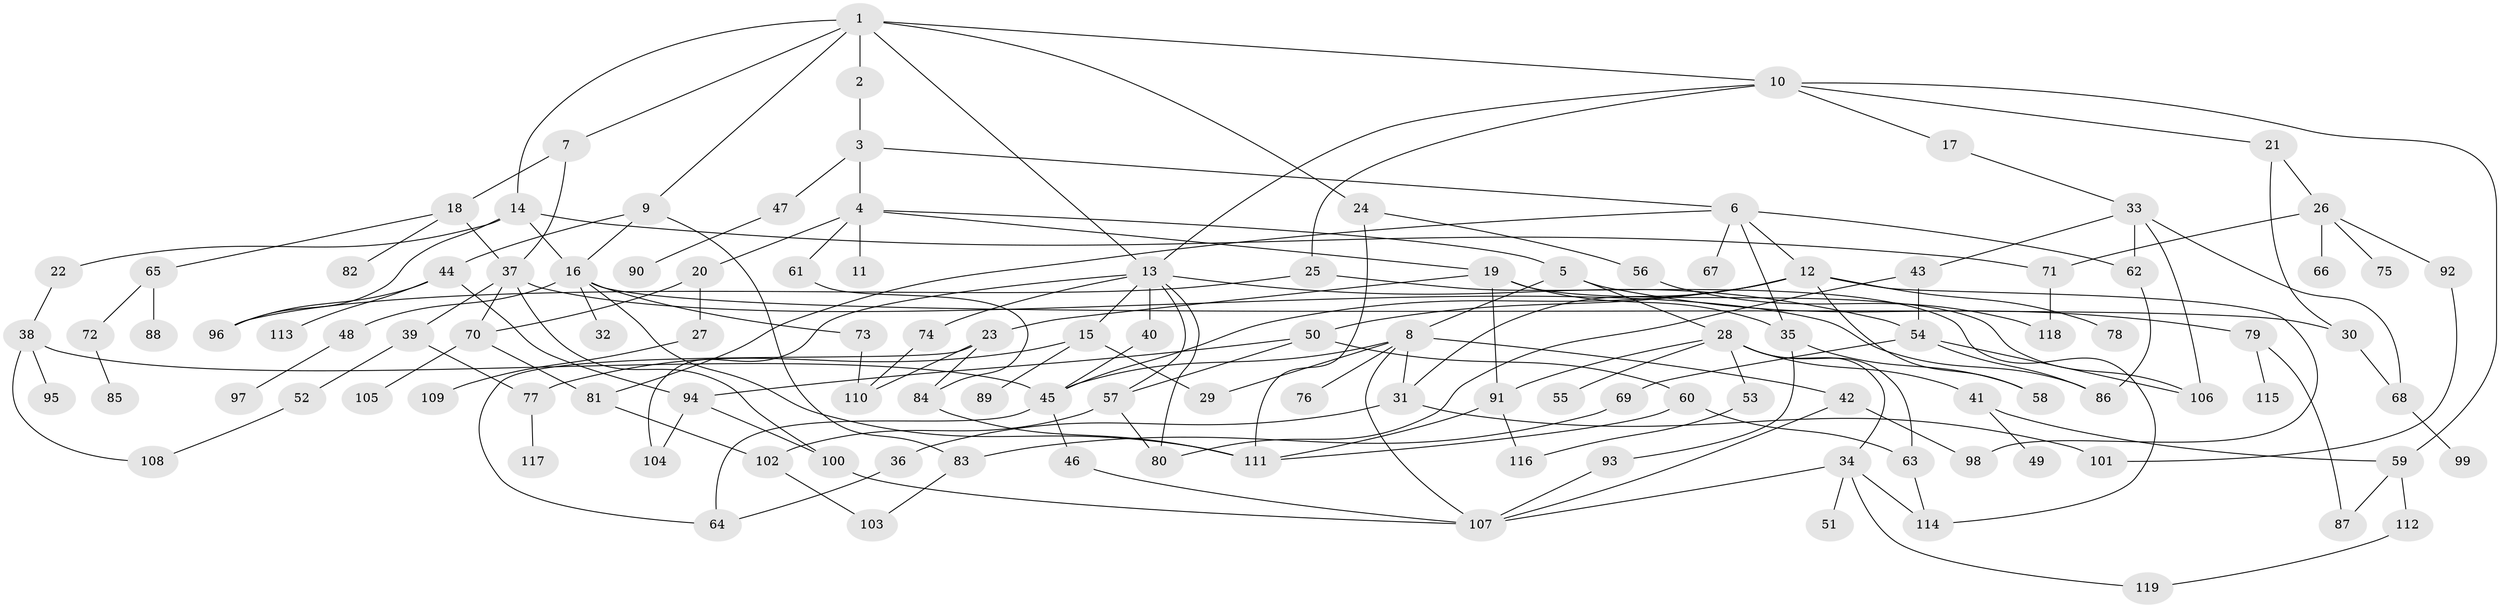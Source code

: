 // coarse degree distribution, {10: 0.01694915254237288, 4: 0.0847457627118644, 6: 0.06779661016949153, 8: 0.01694915254237288, 5: 0.0847457627118644, 11: 0.01694915254237288, 1: 0.2033898305084746, 7: 0.03389830508474576, 13: 0.01694915254237288, 9: 0.01694915254237288, 3: 0.23728813559322035, 2: 0.2033898305084746}
// Generated by graph-tools (version 1.1) at 2025/17/03/04/25 18:17:04]
// undirected, 119 vertices, 177 edges
graph export_dot {
graph [start="1"]
  node [color=gray90,style=filled];
  1;
  2;
  3;
  4;
  5;
  6;
  7;
  8;
  9;
  10;
  11;
  12;
  13;
  14;
  15;
  16;
  17;
  18;
  19;
  20;
  21;
  22;
  23;
  24;
  25;
  26;
  27;
  28;
  29;
  30;
  31;
  32;
  33;
  34;
  35;
  36;
  37;
  38;
  39;
  40;
  41;
  42;
  43;
  44;
  45;
  46;
  47;
  48;
  49;
  50;
  51;
  52;
  53;
  54;
  55;
  56;
  57;
  58;
  59;
  60;
  61;
  62;
  63;
  64;
  65;
  66;
  67;
  68;
  69;
  70;
  71;
  72;
  73;
  74;
  75;
  76;
  77;
  78;
  79;
  80;
  81;
  82;
  83;
  84;
  85;
  86;
  87;
  88;
  89;
  90;
  91;
  92;
  93;
  94;
  95;
  96;
  97;
  98;
  99;
  100;
  101;
  102;
  103;
  104;
  105;
  106;
  107;
  108;
  109;
  110;
  111;
  112;
  113;
  114;
  115;
  116;
  117;
  118;
  119;
  1 -- 2;
  1 -- 7;
  1 -- 9;
  1 -- 10;
  1 -- 14;
  1 -- 24;
  1 -- 13;
  2 -- 3;
  3 -- 4;
  3 -- 6;
  3 -- 47;
  4 -- 5;
  4 -- 11;
  4 -- 19;
  4 -- 20;
  4 -- 61;
  5 -- 8;
  5 -- 28;
  5 -- 79;
  6 -- 12;
  6 -- 62;
  6 -- 67;
  6 -- 81;
  6 -- 35;
  7 -- 18;
  7 -- 37;
  8 -- 29;
  8 -- 31;
  8 -- 42;
  8 -- 76;
  8 -- 107;
  8 -- 45;
  9 -- 44;
  9 -- 83;
  9 -- 16;
  10 -- 13;
  10 -- 17;
  10 -- 21;
  10 -- 25;
  10 -- 59;
  12 -- 45;
  12 -- 50;
  12 -- 78;
  12 -- 98;
  12 -- 58;
  12 -- 31;
  13 -- 15;
  13 -- 40;
  13 -- 57;
  13 -- 74;
  13 -- 104;
  13 -- 54;
  13 -- 80;
  14 -- 16;
  14 -- 22;
  14 -- 71;
  14 -- 96;
  15 -- 77;
  15 -- 89;
  15 -- 29;
  16 -- 32;
  16 -- 48;
  16 -- 73;
  16 -- 111;
  16 -- 30;
  17 -- 33;
  18 -- 37;
  18 -- 65;
  18 -- 82;
  19 -- 23;
  19 -- 35;
  19 -- 91;
  19 -- 106;
  20 -- 27;
  20 -- 70;
  21 -- 26;
  21 -- 30;
  22 -- 38;
  23 -- 64;
  23 -- 84;
  23 -- 110;
  24 -- 56;
  24 -- 111;
  25 -- 96;
  25 -- 114;
  26 -- 66;
  26 -- 71;
  26 -- 75;
  26 -- 92;
  27 -- 109;
  28 -- 34;
  28 -- 41;
  28 -- 53;
  28 -- 55;
  28 -- 91;
  28 -- 63;
  30 -- 68;
  31 -- 36;
  31 -- 101;
  33 -- 43;
  33 -- 106;
  33 -- 68;
  33 -- 62;
  34 -- 51;
  34 -- 107;
  34 -- 114;
  34 -- 119;
  35 -- 58;
  35 -- 93;
  36 -- 64;
  37 -- 39;
  37 -- 70;
  37 -- 100;
  37 -- 86;
  38 -- 95;
  38 -- 45;
  38 -- 108;
  39 -- 52;
  39 -- 77;
  40 -- 45;
  41 -- 49;
  41 -- 59;
  42 -- 107;
  42 -- 98;
  43 -- 54;
  43 -- 80;
  44 -- 94;
  44 -- 96;
  44 -- 113;
  45 -- 46;
  45 -- 64;
  46 -- 107;
  47 -- 90;
  48 -- 97;
  50 -- 60;
  50 -- 57;
  50 -- 94;
  52 -- 108;
  53 -- 116;
  54 -- 69;
  54 -- 86;
  54 -- 106;
  56 -- 118;
  57 -- 80;
  57 -- 102;
  59 -- 87;
  59 -- 112;
  60 -- 63;
  60 -- 111;
  61 -- 84;
  62 -- 86;
  63 -- 114;
  65 -- 72;
  65 -- 88;
  68 -- 99;
  69 -- 83;
  70 -- 105;
  70 -- 81;
  71 -- 118;
  72 -- 85;
  73 -- 110;
  74 -- 110;
  77 -- 117;
  79 -- 115;
  79 -- 87;
  81 -- 102;
  83 -- 103;
  84 -- 111;
  91 -- 111;
  91 -- 116;
  92 -- 101;
  93 -- 107;
  94 -- 100;
  94 -- 104;
  100 -- 107;
  102 -- 103;
  112 -- 119;
}
